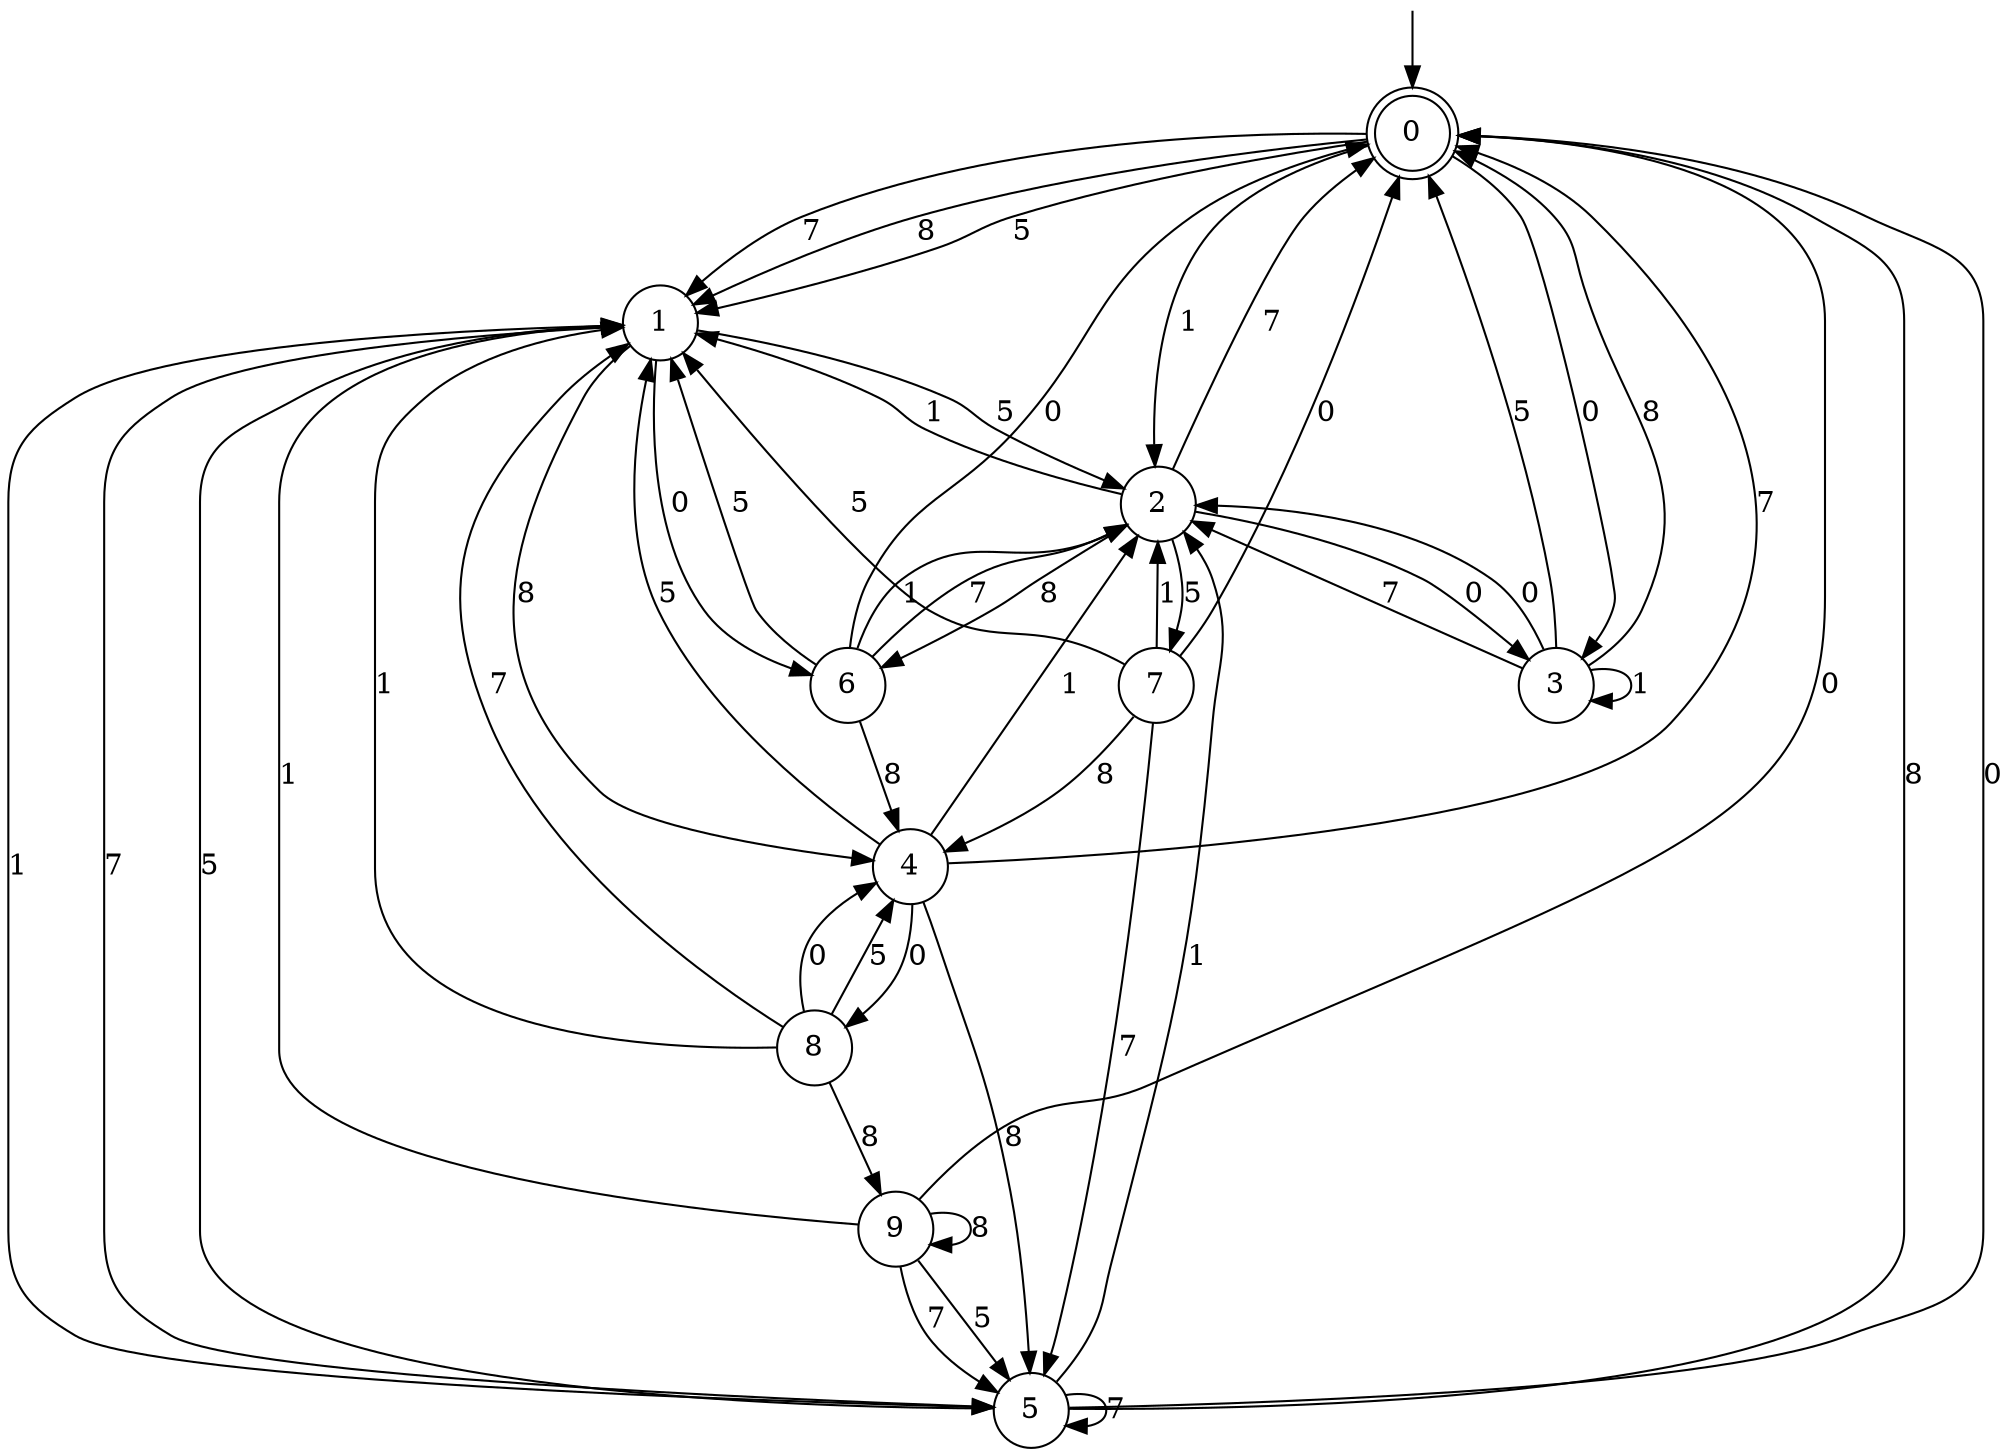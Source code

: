 digraph g {

	s0 [shape="doublecircle" label="0"];
	s1 [shape="circle" label="1"];
	s2 [shape="circle" label="2"];
	s3 [shape="circle" label="3"];
	s4 [shape="circle" label="4"];
	s5 [shape="circle" label="5"];
	s6 [shape="circle" label="6"];
	s7 [shape="circle" label="7"];
	s8 [shape="circle" label="8"];
	s9 [shape="circle" label="9"];
	s0 -> s1 [label="8"];
	s0 -> s2 [label="1"];
	s0 -> s3 [label="0"];
	s0 -> s1 [label="5"];
	s0 -> s1 [label="7"];
	s1 -> s4 [label="8"];
	s1 -> s5 [label="1"];
	s1 -> s6 [label="0"];
	s1 -> s2 [label="5"];
	s1 -> s5 [label="7"];
	s2 -> s6 [label="8"];
	s2 -> s1 [label="1"];
	s2 -> s3 [label="0"];
	s2 -> s7 [label="5"];
	s2 -> s0 [label="7"];
	s3 -> s0 [label="8"];
	s3 -> s3 [label="1"];
	s3 -> s2 [label="0"];
	s3 -> s0 [label="5"];
	s3 -> s2 [label="7"];
	s4 -> s5 [label="8"];
	s4 -> s2 [label="1"];
	s4 -> s8 [label="0"];
	s4 -> s1 [label="5"];
	s4 -> s0 [label="7"];
	s5 -> s0 [label="8"];
	s5 -> s2 [label="1"];
	s5 -> s0 [label="0"];
	s5 -> s1 [label="5"];
	s5 -> s5 [label="7"];
	s6 -> s4 [label="8"];
	s6 -> s2 [label="1"];
	s6 -> s0 [label="0"];
	s6 -> s1 [label="5"];
	s6 -> s2 [label="7"];
	s7 -> s4 [label="8"];
	s7 -> s2 [label="1"];
	s7 -> s0 [label="0"];
	s7 -> s1 [label="5"];
	s7 -> s5 [label="7"];
	s8 -> s9 [label="8"];
	s8 -> s1 [label="1"];
	s8 -> s4 [label="0"];
	s8 -> s4 [label="5"];
	s8 -> s1 [label="7"];
	s9 -> s9 [label="8"];
	s9 -> s1 [label="1"];
	s9 -> s0 [label="0"];
	s9 -> s5 [label="5"];
	s9 -> s5 [label="7"];

__start0 [label="" shape="none" width="0" height="0"];
__start0 -> s0;

}

